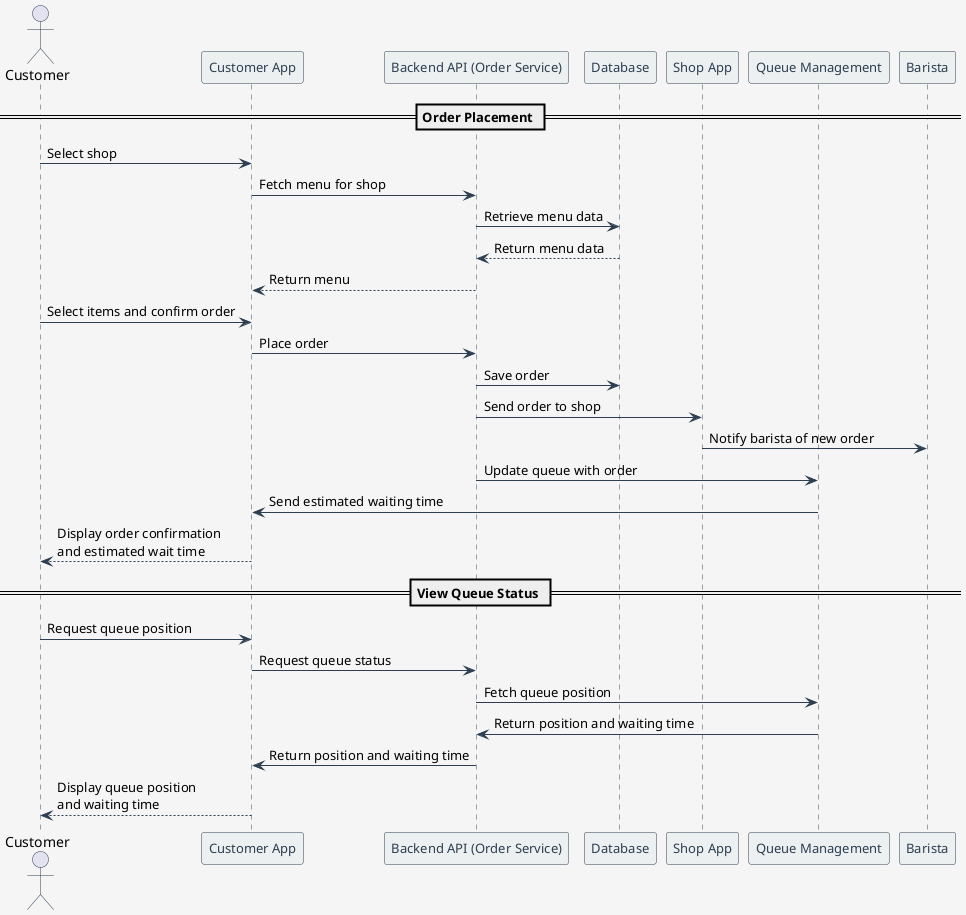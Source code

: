 @startuml
skinparam backgroundColor #F5F5F5
skinparam sequence {
    ArrowColor #2C3E50
    ActorBorderColor #2C3E50
    ParticipantBorderColor #2C3E50
    ParticipantBackgroundColor #ECF0F1
    LifeLineBorderColor #34495E
    LifeLineBackgroundColor #ECF0F1
    BoxPadding 10
    BoxFontColor #2C3E50
    BoxFontSize 12
    ParticipantFontColor #2C3E50
    ParticipantFontSize 13
    SequenceMessageAlign center
}

actor Customer
participant "Customer App" as App
participant "Backend API (Order Service)" as API
participant "Database" as DB
participant "Shop App" as Shop
participant "Queue Management" as QueueService
participant "Barista" as Barista

== Order Placement ==

Customer -> App: Select shop
App -> API: Fetch menu for shop
API -> DB: Retrieve menu data
DB --> API: Return menu data
API --> App: Return menu

Customer -> App: Select items and confirm order
App -> API: Place order
API -> DB: Save order
API -> Shop: Send order to shop
Shop -> Barista: Notify barista of new order
API -> QueueService: Update queue with order
QueueService -> App: Send estimated waiting time

App --> Customer: Display order confirmation\nand estimated wait time

== View Queue Status ==

Customer -> App: Request queue position
App -> API: Request queue status
API -> QueueService: Fetch queue position
QueueService -> API: Return position and waiting time
API -> App: Return position and waiting time
App --> Customer: Display queue position\nand waiting time

@enduml